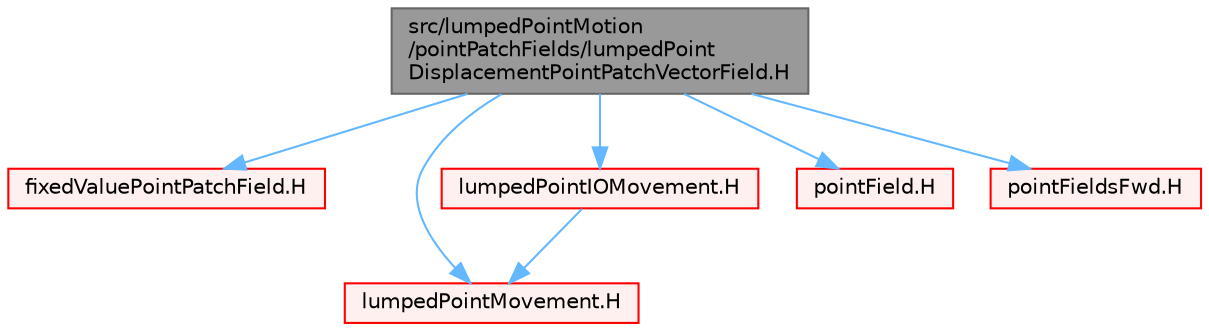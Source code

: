 digraph "src/lumpedPointMotion/pointPatchFields/lumpedPointDisplacementPointPatchVectorField.H"
{
 // LATEX_PDF_SIZE
  bgcolor="transparent";
  edge [fontname=Helvetica,fontsize=10,labelfontname=Helvetica,labelfontsize=10];
  node [fontname=Helvetica,fontsize=10,shape=box,height=0.2,width=0.4];
  Node1 [id="Node000001",label="src/lumpedPointMotion\l/pointPatchFields/lumpedPoint\lDisplacementPointPatchVectorField.H",height=0.2,width=0.4,color="gray40", fillcolor="grey60", style="filled", fontcolor="black",tooltip=" "];
  Node1 -> Node2 [id="edge1_Node000001_Node000002",color="steelblue1",style="solid",tooltip=" "];
  Node2 [id="Node000002",label="fixedValuePointPatchField.H",height=0.2,width=0.4,color="red", fillcolor="#FFF0F0", style="filled",URL="$fixedValuePointPatchField_8H.html",tooltip=" "];
  Node1 -> Node239 [id="edge2_Node000001_Node000239",color="steelblue1",style="solid",tooltip=" "];
  Node239 [id="Node000239",label="lumpedPointMovement.H",height=0.2,width=0.4,color="red", fillcolor="#FFF0F0", style="filled",URL="$lumpedPointMovement_8H.html",tooltip=" "];
  Node1 -> Node333 [id="edge3_Node000001_Node000333",color="steelblue1",style="solid",tooltip=" "];
  Node333 [id="Node000333",label="lumpedPointIOMovement.H",height=0.2,width=0.4,color="red", fillcolor="#FFF0F0", style="filled",URL="$lumpedPointIOMovement_8H.html",tooltip=" "];
  Node333 -> Node239 [id="edge4_Node000333_Node000239",color="steelblue1",style="solid",tooltip=" "];
  Node1 -> Node168 [id="edge5_Node000001_Node000168",color="steelblue1",style="solid",tooltip=" "];
  Node168 [id="Node000168",label="pointField.H",height=0.2,width=0.4,color="red", fillcolor="#FFF0F0", style="filled",URL="$pointField_8H.html",tooltip=" "];
  Node1 -> Node334 [id="edge6_Node000001_Node000334",color="steelblue1",style="solid",tooltip=" "];
  Node334 [id="Node000334",label="pointFieldsFwd.H",height=0.2,width=0.4,color="red", fillcolor="#FFF0F0", style="filled",URL="$pointFieldsFwd_8H.html",tooltip="Forwards and collection of common point field types."];
}
